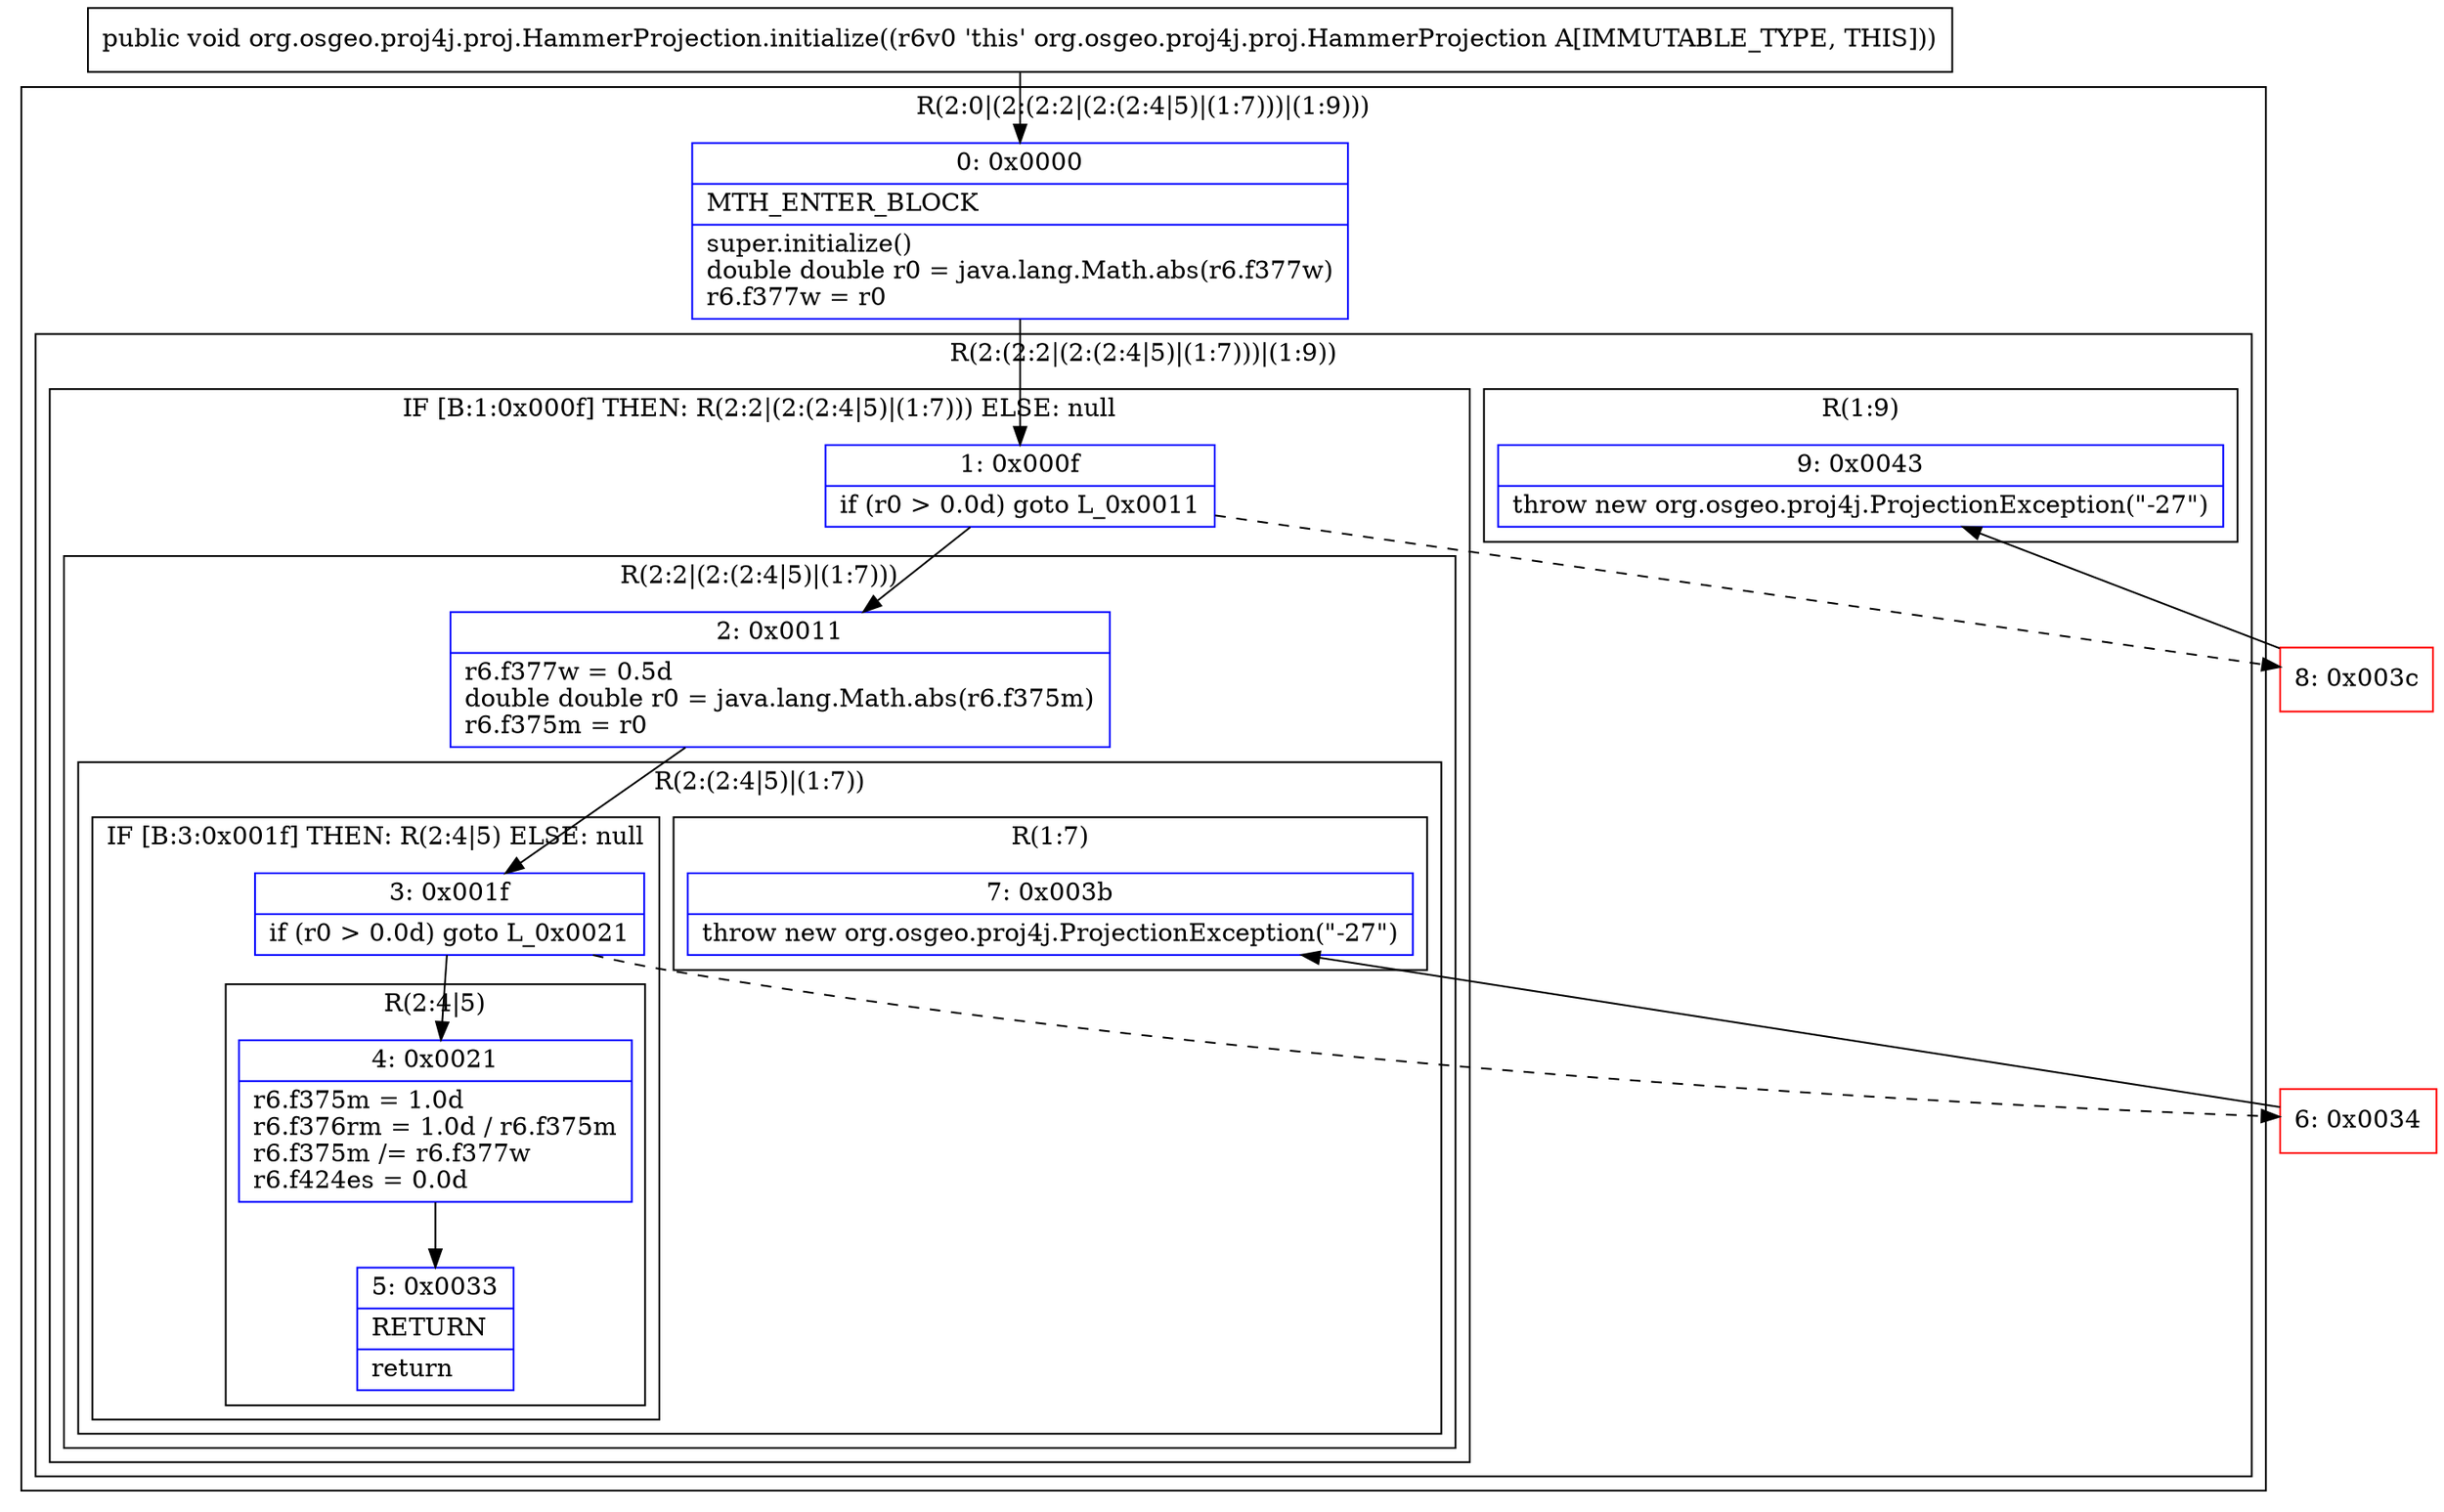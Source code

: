 digraph "CFG fororg.osgeo.proj4j.proj.HammerProjection.initialize()V" {
subgraph cluster_Region_1939385021 {
label = "R(2:0|(2:(2:2|(2:(2:4|5)|(1:7)))|(1:9)))";
node [shape=record,color=blue];
Node_0 [shape=record,label="{0\:\ 0x0000|MTH_ENTER_BLOCK\l|super.initialize()\ldouble double r0 = java.lang.Math.abs(r6.f377w)\lr6.f377w = r0\l}"];
subgraph cluster_Region_841789507 {
label = "R(2:(2:2|(2:(2:4|5)|(1:7)))|(1:9))";
node [shape=record,color=blue];
subgraph cluster_IfRegion_741846870 {
label = "IF [B:1:0x000f] THEN: R(2:2|(2:(2:4|5)|(1:7))) ELSE: null";
node [shape=record,color=blue];
Node_1 [shape=record,label="{1\:\ 0x000f|if (r0 \> 0.0d) goto L_0x0011\l}"];
subgraph cluster_Region_1917298408 {
label = "R(2:2|(2:(2:4|5)|(1:7)))";
node [shape=record,color=blue];
Node_2 [shape=record,label="{2\:\ 0x0011|r6.f377w = 0.5d\ldouble double r0 = java.lang.Math.abs(r6.f375m)\lr6.f375m = r0\l}"];
subgraph cluster_Region_326201681 {
label = "R(2:(2:4|5)|(1:7))";
node [shape=record,color=blue];
subgraph cluster_IfRegion_1767638138 {
label = "IF [B:3:0x001f] THEN: R(2:4|5) ELSE: null";
node [shape=record,color=blue];
Node_3 [shape=record,label="{3\:\ 0x001f|if (r0 \> 0.0d) goto L_0x0021\l}"];
subgraph cluster_Region_1647554260 {
label = "R(2:4|5)";
node [shape=record,color=blue];
Node_4 [shape=record,label="{4\:\ 0x0021|r6.f375m = 1.0d\lr6.f376rm = 1.0d \/ r6.f375m\lr6.f375m \/= r6.f377w\lr6.f424es = 0.0d\l}"];
Node_5 [shape=record,label="{5\:\ 0x0033|RETURN\l|return\l}"];
}
}
subgraph cluster_Region_2094625766 {
label = "R(1:7)";
node [shape=record,color=blue];
Node_7 [shape=record,label="{7\:\ 0x003b|throw new org.osgeo.proj4j.ProjectionException(\"\-27\")\l}"];
}
}
}
}
subgraph cluster_Region_723548822 {
label = "R(1:9)";
node [shape=record,color=blue];
Node_9 [shape=record,label="{9\:\ 0x0043|throw new org.osgeo.proj4j.ProjectionException(\"\-27\")\l}"];
}
}
}
Node_6 [shape=record,color=red,label="{6\:\ 0x0034}"];
Node_8 [shape=record,color=red,label="{8\:\ 0x003c}"];
MethodNode[shape=record,label="{public void org.osgeo.proj4j.proj.HammerProjection.initialize((r6v0 'this' org.osgeo.proj4j.proj.HammerProjection A[IMMUTABLE_TYPE, THIS])) }"];
MethodNode -> Node_0;
Node_0 -> Node_1;
Node_1 -> Node_2;
Node_1 -> Node_8[style=dashed];
Node_2 -> Node_3;
Node_3 -> Node_4;
Node_3 -> Node_6[style=dashed];
Node_4 -> Node_5;
Node_6 -> Node_7;
Node_8 -> Node_9;
}

